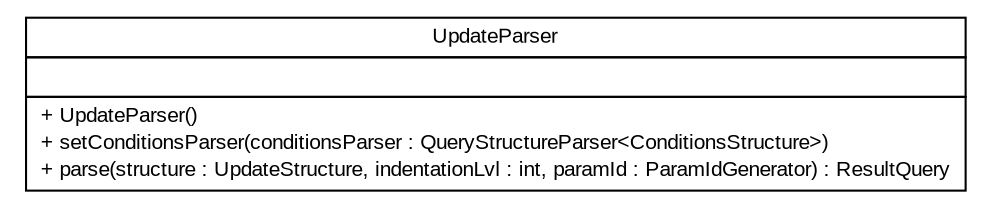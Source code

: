 #!/usr/local/bin/dot
#
# Class diagram 
# Generated by UMLGraph version R5_6 (http://www.umlgraph.org/)
#

digraph G {
	edge [fontname="arial",fontsize=10,labelfontname="arial",labelfontsize=10];
	node [fontname="arial",fontsize=10,shape=plaintext];
	nodesep=0.25;
	ranksep=0.5;
	// br.gov.to.sefaz.persistence.query.parser.update.UpdateParser
	c3447 [label=<<table title="br.gov.to.sefaz.persistence.query.parser.update.UpdateParser" border="0" cellborder="1" cellspacing="0" cellpadding="2" port="p" href="./UpdateParser.html">
		<tr><td><table border="0" cellspacing="0" cellpadding="1">
<tr><td align="center" balign="center"> UpdateParser </td></tr>
		</table></td></tr>
		<tr><td><table border="0" cellspacing="0" cellpadding="1">
<tr><td align="left" balign="left">  </td></tr>
		</table></td></tr>
		<tr><td><table border="0" cellspacing="0" cellpadding="1">
<tr><td align="left" balign="left"> + UpdateParser() </td></tr>
<tr><td align="left" balign="left"> + setConditionsParser(conditionsParser : QueryStructureParser&lt;ConditionsStructure&gt;) </td></tr>
<tr><td align="left" balign="left"> + parse(structure : UpdateStructure, indentationLvl : int, paramId : ParamIdGenerator) : ResultQuery </td></tr>
		</table></td></tr>
		</table>>, URL="./UpdateParser.html", fontname="arial", fontcolor="black", fontsize=10.0];
}

